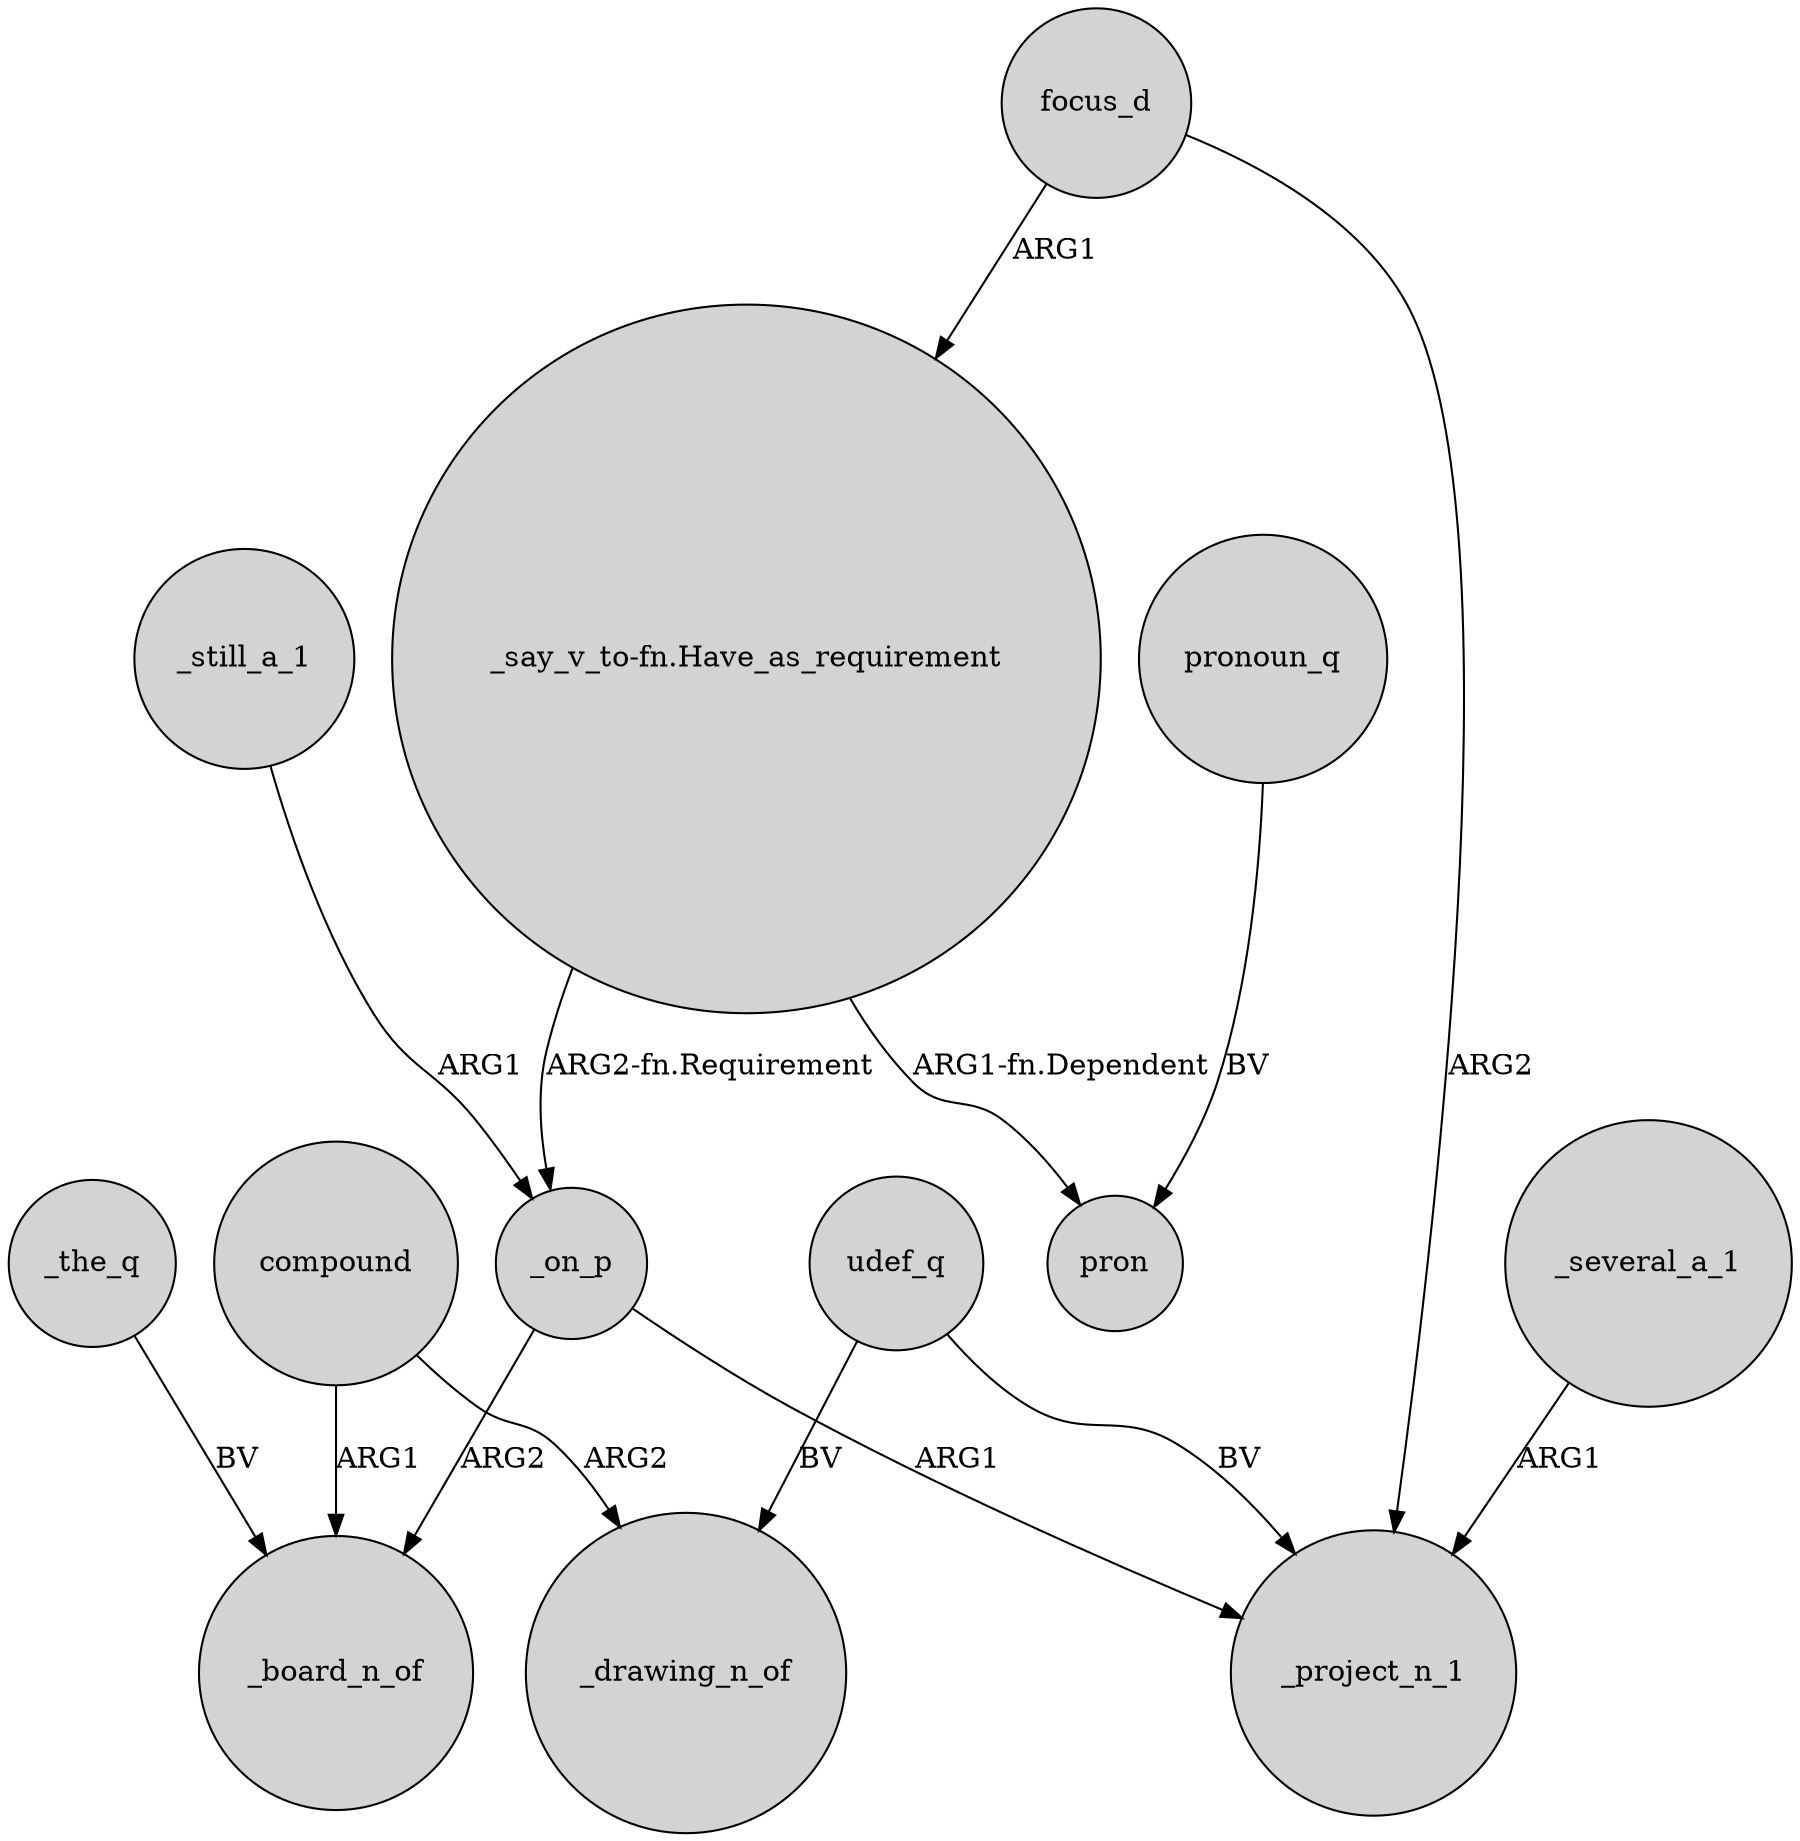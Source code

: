 digraph {
	node [shape=circle style=filled]
	udef_q -> _project_n_1 [label=BV]
	_on_p -> _board_n_of [label=ARG2]
	_several_a_1 -> _project_n_1 [label=ARG1]
	compound -> _board_n_of [label=ARG1]
	focus_d -> _project_n_1 [label=ARG2]
	_the_q -> _board_n_of [label=BV]
	"_say_v_to-fn.Have_as_requirement" -> pron [label="ARG1-fn.Dependent"]
	"_say_v_to-fn.Have_as_requirement" -> _on_p [label="ARG2-fn.Requirement"]
	pronoun_q -> pron [label=BV]
	_still_a_1 -> _on_p [label=ARG1]
	focus_d -> "_say_v_to-fn.Have_as_requirement" [label=ARG1]
	compound -> _drawing_n_of [label=ARG2]
	_on_p -> _project_n_1 [label=ARG1]
	udef_q -> _drawing_n_of [label=BV]
}
